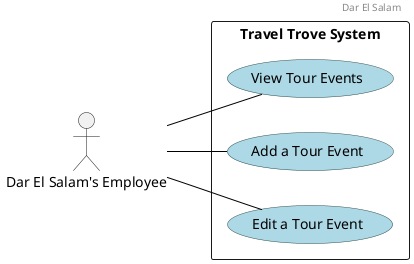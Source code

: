 @startuml
scale 1
left to right direction

header
Dar El Salam
endheader

' Custom skin parameters for use cases
skinparam usecase {
    BackgroundColor lightblue
    BorderColor DarkSlateGray
    ArrowColor Black
}

actor "Dar El Salam's Employee" as Employee

rectangle "Travel Trove System" {

    usecase "View Tour Events"
    usecase "Add a Tour Event"
    usecase "Edit a Tour Event"
}

Employee -- "View Tour Events"
Employee -- "Add a Tour Event"
Employee -- "Edit a Tour Event"

@enduml
